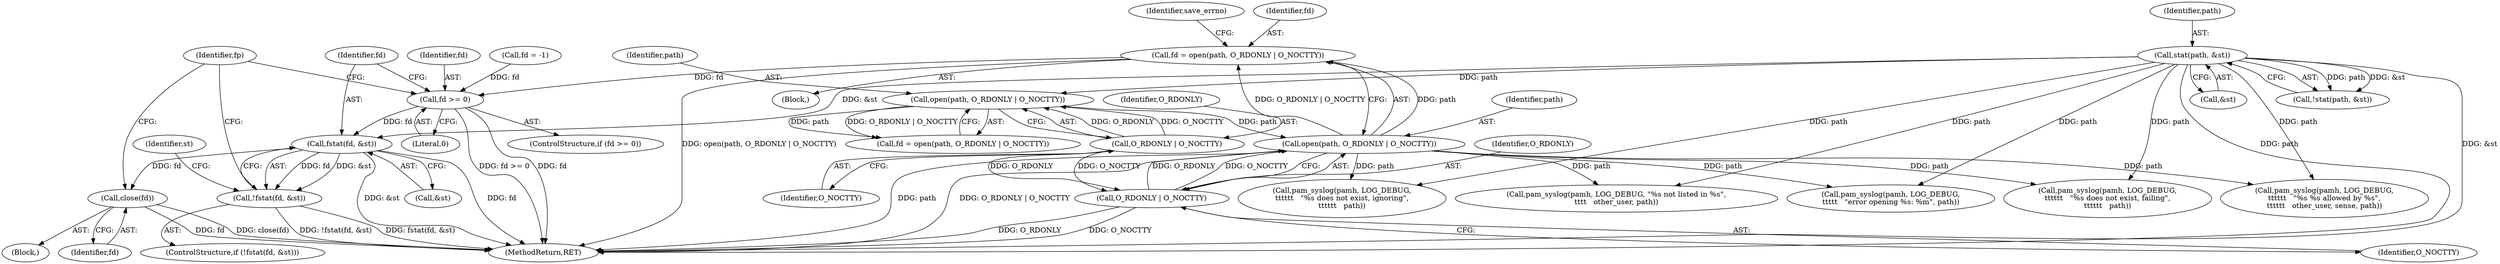 digraph "0_altlinux_843807a3a90f52e7538be756616510730a24739a@API" {
"1000202" [label="(Call,fd = open(path, O_RDONLY | O_NOCTTY))"];
"1000204" [label="(Call,open(path, O_RDONLY | O_NOCTTY))"];
"1000197" [label="(Call,open(path, O_RDONLY | O_NOCTTY))"];
"1000181" [label="(Call,stat(path, &st))"];
"1000199" [label="(Call,O_RDONLY | O_NOCTTY)"];
"1000206" [label="(Call,O_RDONLY | O_NOCTTY)"];
"1000215" [label="(Call,fd >= 0)"];
"1000221" [label="(Call,fstat(fd, &st))"];
"1000220" [label="(Call,!fstat(fd, &st))"];
"1000235" [label="(Call,close(fd))"];
"1000219" [label="(ControlStructure,if (!fstat(fd, &st)))"];
"1000203" [label="(Identifier,fd)"];
"1000185" [label="(Block,)"];
"1000183" [label="(Call,&st)"];
"1000235" [label="(Call,close(fd))"];
"1000335" [label="(Call,pam_syslog(pamh, LOG_DEBUG,\n\t\t\t\t\t\t   \"%s does not exist, ignoring\",\n\t\t\t\t\t\t   path))"];
"1000222" [label="(Identifier,fd)"];
"1000236" [label="(Identifier,fd)"];
"1000221" [label="(Call,fstat(fd, &st))"];
"1000356" [label="(Call,pam_syslog(pamh, LOG_DEBUG,\n\t\t\t\t\t   \"error opening %s: %m\", path))"];
"1000199" [label="(Call,O_RDONLY | O_NOCTTY)"];
"1000206" [label="(Call,O_RDONLY | O_NOCTTY)"];
"1000197" [label="(Call,open(path, O_RDONLY | O_NOCTTY))"];
"1000204" [label="(Call,open(path, O_RDONLY | O_NOCTTY))"];
"1000230" [label="(Identifier,st)"];
"1000181" [label="(Call,stat(path, &st))"];
"1000180" [label="(Call,!stat(path, &st))"];
"1000294" [label="(Call,pam_syslog(pamh, LOG_DEBUG,\n\t\t\t\t\t\t   \"%s %s allowed by %s\",\n\t\t\t\t\t\t   other_user, sense, path))"];
"1000198" [label="(Identifier,path)"];
"1000214" [label="(ControlStructure,if (fd >= 0))"];
"1000195" [label="(Call,fd = open(path, O_RDONLY | O_NOCTTY))"];
"1000208" [label="(Identifier,O_NOCTTY)"];
"1000220" [label="(Call,!fstat(fd, &st))"];
"1000223" [label="(Call,&st)"];
"1000308" [label="(Call,pam_syslog(pamh, LOG_DEBUG, \"%s not listed in %s\",\n\t\t\t\t   other_user, path))"];
"1000225" [label="(Block,)"];
"1000363" [label="(MethodReturn,RET)"];
"1000238" [label="(Identifier,fp)"];
"1000120" [label="(Call,fd = -1)"];
"1000215" [label="(Call,fd >= 0)"];
"1000207" [label="(Identifier,O_RDONLY)"];
"1000216" [label="(Identifier,fd)"];
"1000205" [label="(Identifier,path)"];
"1000202" [label="(Call,fd = open(path, O_RDONLY | O_NOCTTY))"];
"1000201" [label="(Identifier,O_NOCTTY)"];
"1000200" [label="(Identifier,O_RDONLY)"];
"1000345" [label="(Call,pam_syslog(pamh, LOG_DEBUG,\n\t\t\t\t\t\t   \"%s does not exist, failing\",\n\t\t\t\t\t\t   path))"];
"1000210" [label="(Identifier,save_errno)"];
"1000217" [label="(Literal,0)"];
"1000182" [label="(Identifier,path)"];
"1000202" -> "1000185"  [label="AST: "];
"1000202" -> "1000204"  [label="CFG: "];
"1000203" -> "1000202"  [label="AST: "];
"1000204" -> "1000202"  [label="AST: "];
"1000210" -> "1000202"  [label="CFG: "];
"1000202" -> "1000363"  [label="DDG: open(path, O_RDONLY | O_NOCTTY)"];
"1000204" -> "1000202"  [label="DDG: path"];
"1000204" -> "1000202"  [label="DDG: O_RDONLY | O_NOCTTY"];
"1000202" -> "1000215"  [label="DDG: fd"];
"1000204" -> "1000206"  [label="CFG: "];
"1000205" -> "1000204"  [label="AST: "];
"1000206" -> "1000204"  [label="AST: "];
"1000204" -> "1000363"  [label="DDG: O_RDONLY | O_NOCTTY"];
"1000204" -> "1000363"  [label="DDG: path"];
"1000197" -> "1000204"  [label="DDG: path"];
"1000206" -> "1000204"  [label="DDG: O_RDONLY"];
"1000206" -> "1000204"  [label="DDG: O_NOCTTY"];
"1000204" -> "1000294"  [label="DDG: path"];
"1000204" -> "1000308"  [label="DDG: path"];
"1000204" -> "1000335"  [label="DDG: path"];
"1000204" -> "1000345"  [label="DDG: path"];
"1000204" -> "1000356"  [label="DDG: path"];
"1000197" -> "1000195"  [label="AST: "];
"1000197" -> "1000199"  [label="CFG: "];
"1000198" -> "1000197"  [label="AST: "];
"1000199" -> "1000197"  [label="AST: "];
"1000195" -> "1000197"  [label="CFG: "];
"1000197" -> "1000195"  [label="DDG: path"];
"1000197" -> "1000195"  [label="DDG: O_RDONLY | O_NOCTTY"];
"1000181" -> "1000197"  [label="DDG: path"];
"1000199" -> "1000197"  [label="DDG: O_RDONLY"];
"1000199" -> "1000197"  [label="DDG: O_NOCTTY"];
"1000181" -> "1000180"  [label="AST: "];
"1000181" -> "1000183"  [label="CFG: "];
"1000182" -> "1000181"  [label="AST: "];
"1000183" -> "1000181"  [label="AST: "];
"1000180" -> "1000181"  [label="CFG: "];
"1000181" -> "1000363"  [label="DDG: path"];
"1000181" -> "1000363"  [label="DDG: &st"];
"1000181" -> "1000180"  [label="DDG: path"];
"1000181" -> "1000180"  [label="DDG: &st"];
"1000181" -> "1000221"  [label="DDG: &st"];
"1000181" -> "1000294"  [label="DDG: path"];
"1000181" -> "1000308"  [label="DDG: path"];
"1000181" -> "1000335"  [label="DDG: path"];
"1000181" -> "1000345"  [label="DDG: path"];
"1000181" -> "1000356"  [label="DDG: path"];
"1000199" -> "1000201"  [label="CFG: "];
"1000200" -> "1000199"  [label="AST: "];
"1000201" -> "1000199"  [label="AST: "];
"1000199" -> "1000206"  [label="DDG: O_RDONLY"];
"1000199" -> "1000206"  [label="DDG: O_NOCTTY"];
"1000206" -> "1000208"  [label="CFG: "];
"1000207" -> "1000206"  [label="AST: "];
"1000208" -> "1000206"  [label="AST: "];
"1000206" -> "1000363"  [label="DDG: O_NOCTTY"];
"1000206" -> "1000363"  [label="DDG: O_RDONLY"];
"1000215" -> "1000214"  [label="AST: "];
"1000215" -> "1000217"  [label="CFG: "];
"1000216" -> "1000215"  [label="AST: "];
"1000217" -> "1000215"  [label="AST: "];
"1000222" -> "1000215"  [label="CFG: "];
"1000238" -> "1000215"  [label="CFG: "];
"1000215" -> "1000363"  [label="DDG: fd"];
"1000215" -> "1000363"  [label="DDG: fd >= 0"];
"1000120" -> "1000215"  [label="DDG: fd"];
"1000215" -> "1000221"  [label="DDG: fd"];
"1000221" -> "1000220"  [label="AST: "];
"1000221" -> "1000223"  [label="CFG: "];
"1000222" -> "1000221"  [label="AST: "];
"1000223" -> "1000221"  [label="AST: "];
"1000220" -> "1000221"  [label="CFG: "];
"1000221" -> "1000363"  [label="DDG: &st"];
"1000221" -> "1000363"  [label="DDG: fd"];
"1000221" -> "1000220"  [label="DDG: fd"];
"1000221" -> "1000220"  [label="DDG: &st"];
"1000221" -> "1000235"  [label="DDG: fd"];
"1000220" -> "1000219"  [label="AST: "];
"1000230" -> "1000220"  [label="CFG: "];
"1000238" -> "1000220"  [label="CFG: "];
"1000220" -> "1000363"  [label="DDG: fstat(fd, &st)"];
"1000220" -> "1000363"  [label="DDG: !fstat(fd, &st)"];
"1000235" -> "1000225"  [label="AST: "];
"1000235" -> "1000236"  [label="CFG: "];
"1000236" -> "1000235"  [label="AST: "];
"1000238" -> "1000235"  [label="CFG: "];
"1000235" -> "1000363"  [label="DDG: fd"];
"1000235" -> "1000363"  [label="DDG: close(fd)"];
}
